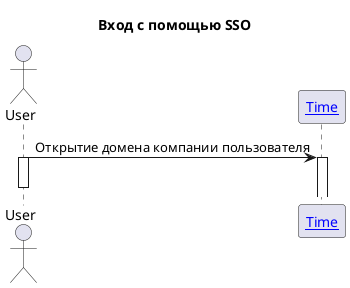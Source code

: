 @startuml
title Вход с помощью SSO

actor User
participant "[[/architect/components/applications.time Time]]" as Time

User -> Time ++ : Открытие домена компании пользователя
activate User
deactivate User

@enduml